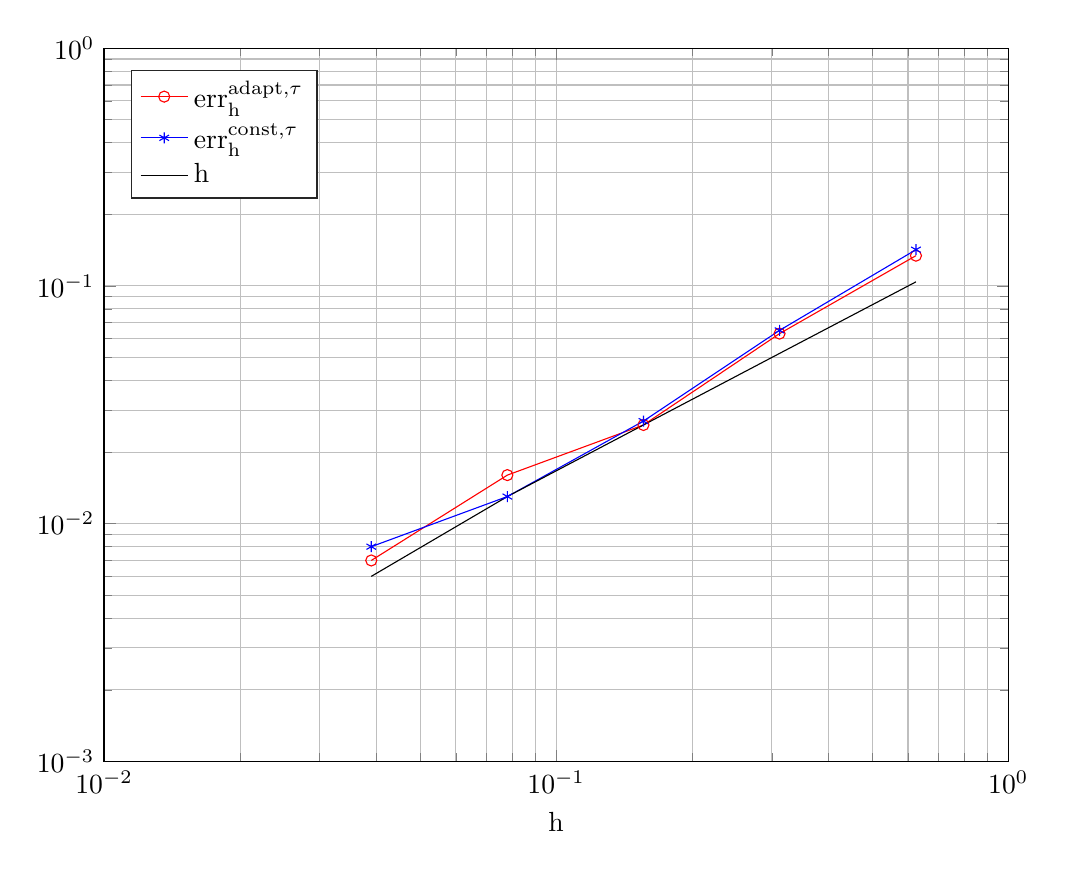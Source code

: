 % This file was created by matlab2tikz.
%
%The latest updates can be retrieved from
%  http://www.mathworks.com/matlabcentral/fileexchange/22022-matlab2tikz-matlab2tikz
%where you can also make suggestions and rate matlab2tikz.
%
\begin{tikzpicture}

\begin{axis}[%
width=4.521in,
height=3.566in,
at={(0.758in,0.481in)},
scale only axis,
xmode=log,
xmin=0.01,
xmax=1,
xminorticks=true,
xlabel={h},
xmajorgrids,
xminorgrids,
ymode=log,
ymin=0.001,
ymax=1,
yminorticks=true,
ymajorgrids,
yminorgrids,
axis background/.style={fill=white},
legend style={at={(0.03,0.97)},anchor=north west,legend cell align=left,align=left,draw=white!15!black}
]
\addplot [color=red,solid,mark=o,mark options={solid}]
  table[row sep=crcr]{%
0.625	0.134\\
0.312	0.063\\
0.156	0.026\\
0.078	0.016\\
0.039	0.007\\
};
\addlegendentry{$\text{err}_\text{h}^{\text{adapt,}\tau}$};

\addplot [color=blue,solid,mark=asterisk,mark options={solid}]
  table[row sep=crcr]{%
0.625	0.142\\
0.312	0.065\\
0.156	0.027\\
0.078	0.013\\
0.039	0.008\\
};
\addlegendentry{$\text{err}_\text{h}^{\text{const,}\tau}$};

\addplot [color=black,solid]
  table[row sep=crcr]{%
0.625	0.104\\
0.312	0.052\\
0.156	0.026\\
0.078	0.013\\
0.039	0.006\\
};
\addlegendentry{h};

\end{axis}
\end{tikzpicture}%